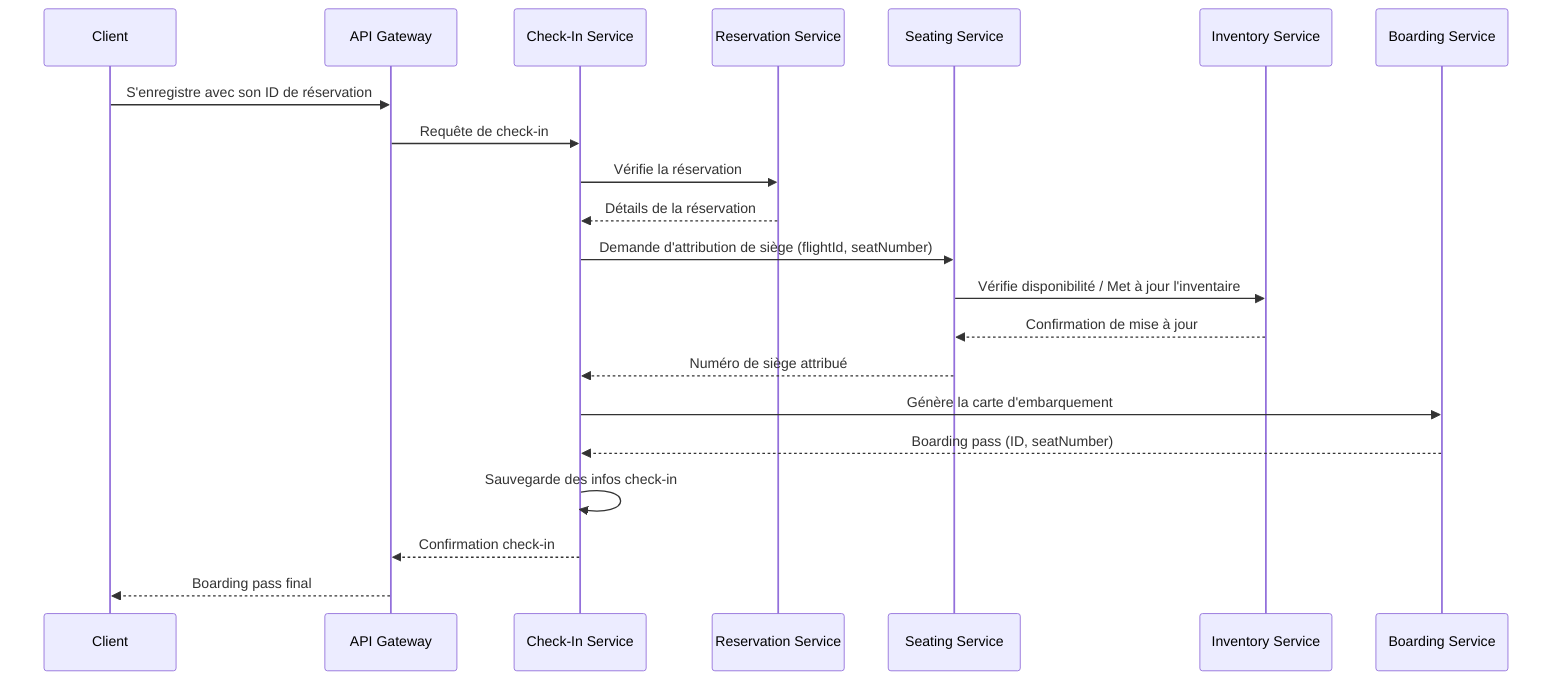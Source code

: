 sequenceDiagram
    participant Client as Client
    participant Gateway as API Gateway
    participant CheckIn as Check-In Service
    participant Reservation as Reservation Service
    participant Seating as Seating Service
    participant Inventory as Inventory Service
    participant Boarding as Boarding Service

    Client->>Gateway: S'enregistre avec son ID de réservation
    Gateway->>CheckIn: Requête de check-in

    CheckIn->>Reservation: Vérifie la réservation
    Reservation-->>CheckIn: Détails de la réservation

    CheckIn->>Seating: Demande d'attribution de siège (flightId, seatNumber)
    Seating->>Inventory: Vérifie disponibilité / Met à jour l'inventaire
    Inventory-->>Seating: Confirmation de mise à jour
    Seating-->>CheckIn: Numéro de siège attribué

    CheckIn->>Boarding: Génère la carte d'embarquement
    Boarding-->>CheckIn: Boarding pass (ID, seatNumber)

    CheckIn->>CheckIn: Sauvegarde des infos check-in
    CheckIn-->>Gateway: Confirmation check-in
    Gateway-->>Client: Boarding pass final
